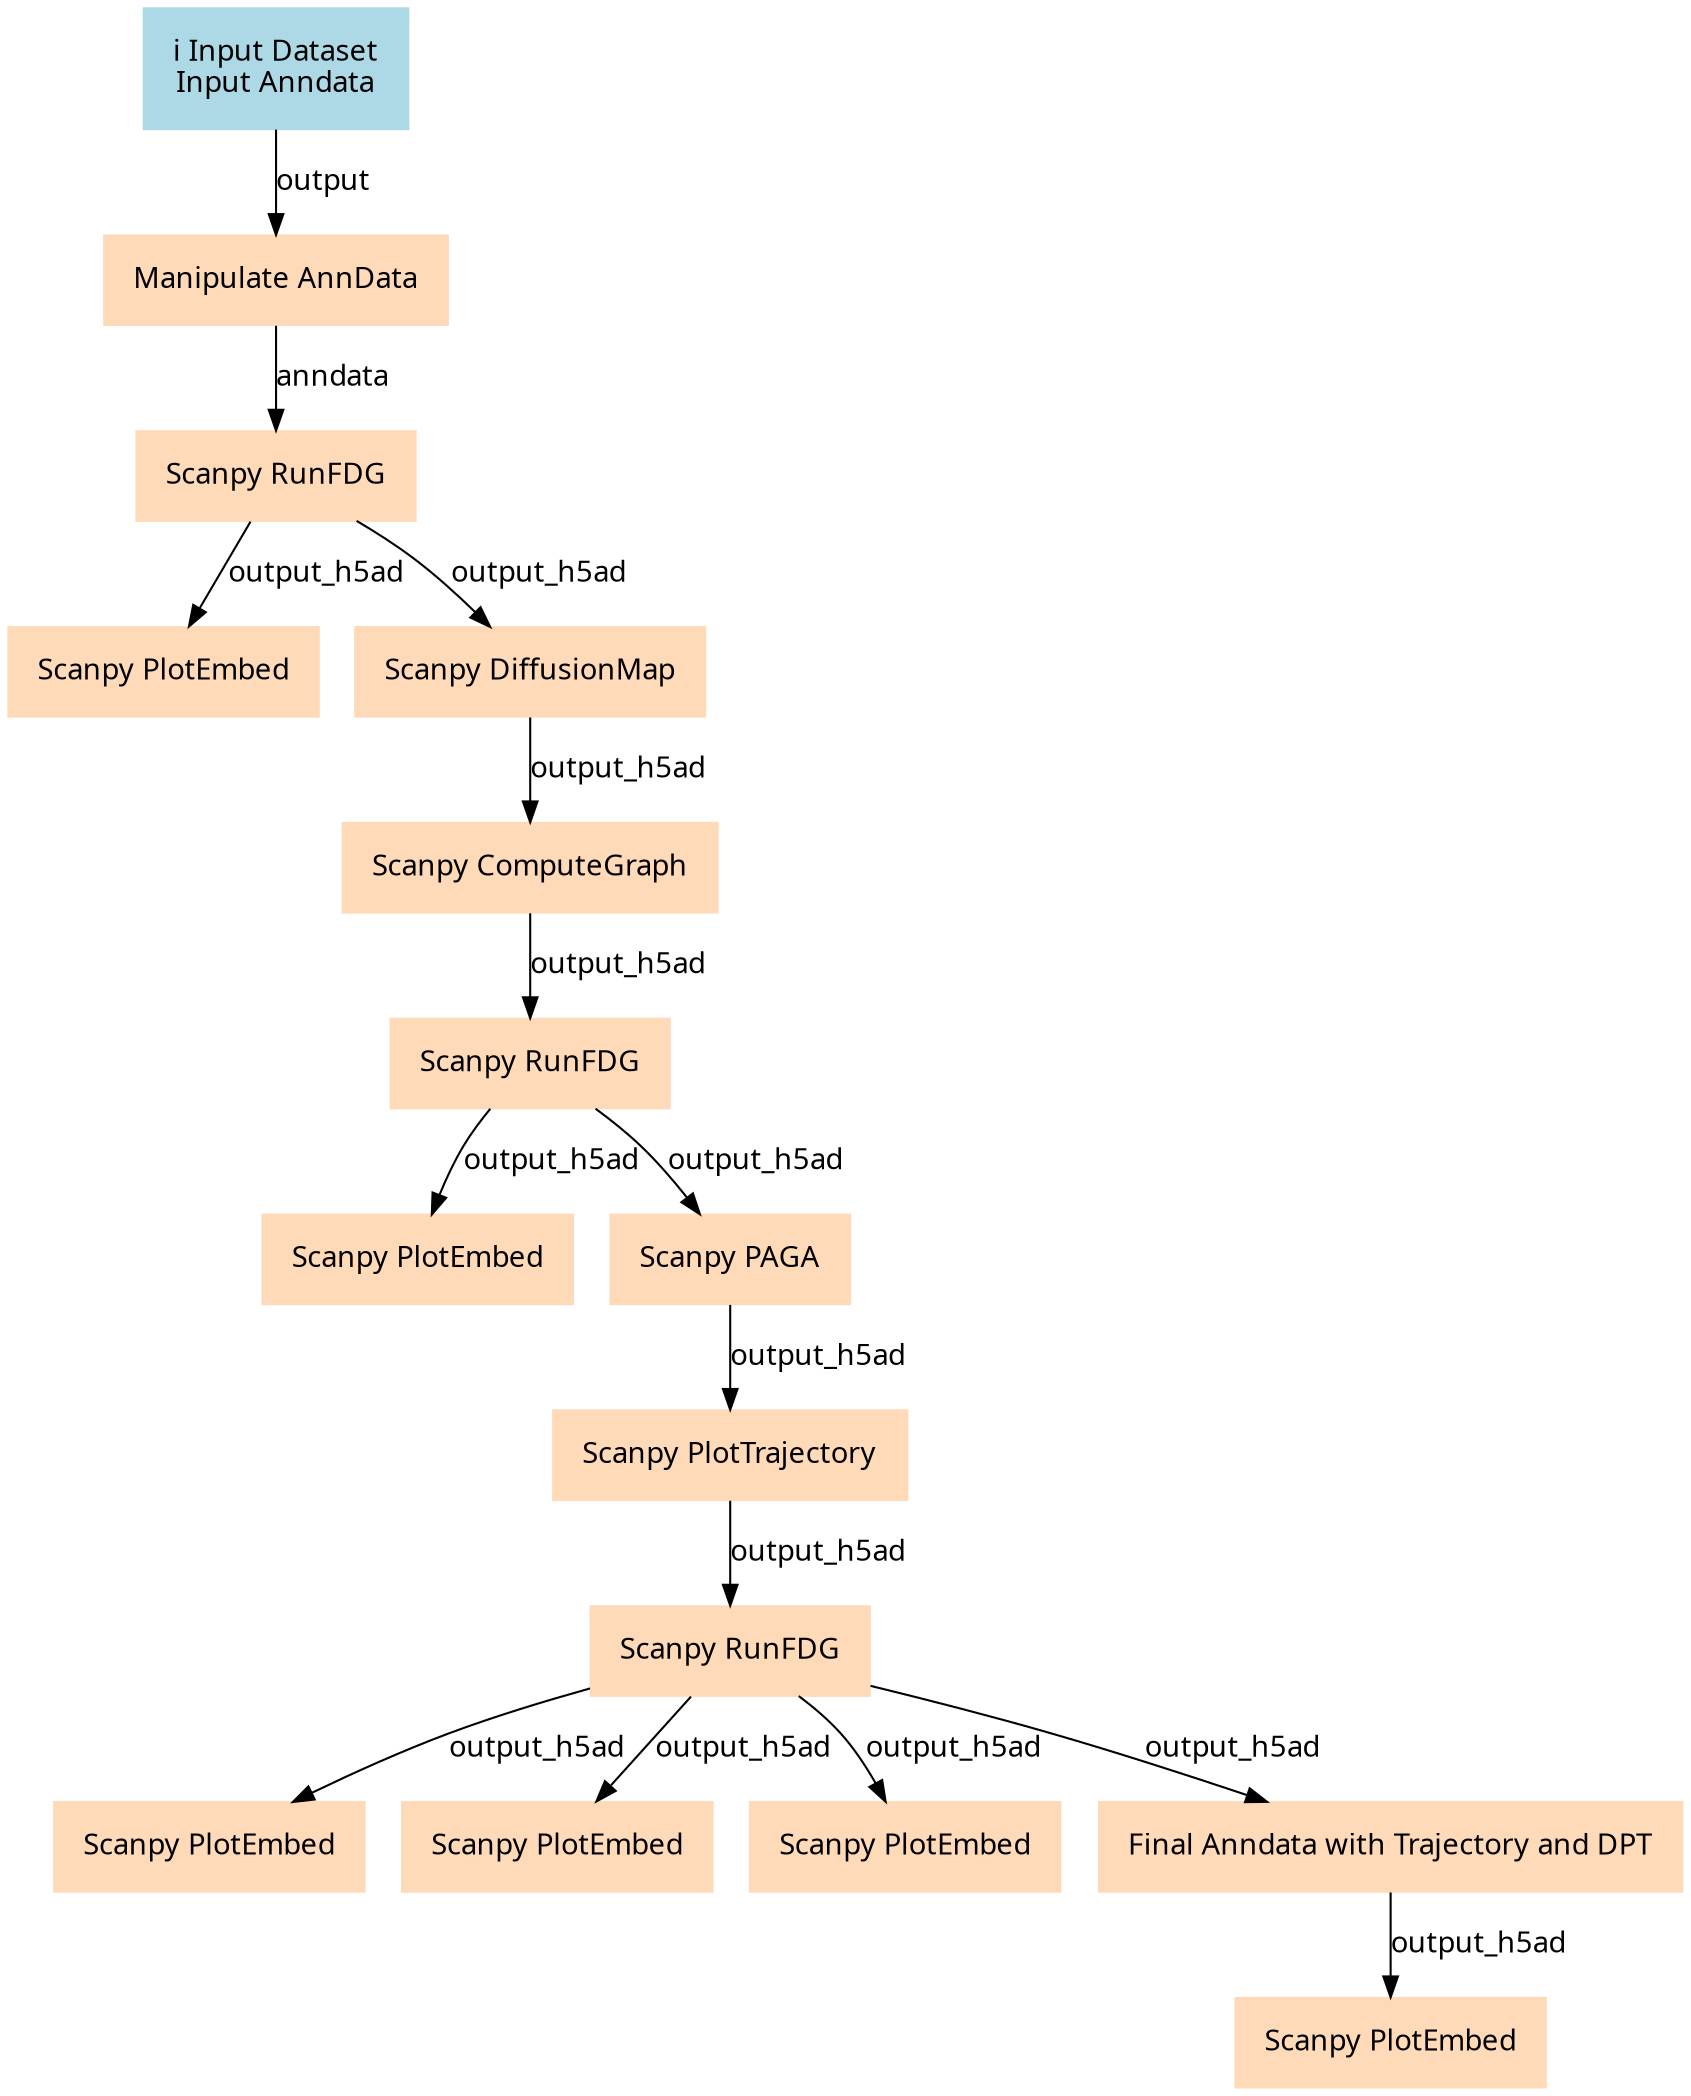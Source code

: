 digraph main {
  node [fontname="Atkinson Hyperlegible", shape=box, color=white,style=filled,color=peachpuff,margin="0.2,0.2"];
  edge [fontname="Atkinson Hyperlegible"];
  0[color=lightblue,label="ℹ️ Input Dataset\nInput Anndata"]
  1[label="Manipulate AnnData"]
  0 -> 1 [label="output"]
  2[label="Scanpy RunFDG"]
  1 -> 2 [label="anndata"]
  3[label="Scanpy PlotEmbed"]
  2 -> 3 [label="output_h5ad"]
  4[label="Scanpy DiffusionMap"]
  2 -> 4 [label="output_h5ad"]
  5[label="Scanpy ComputeGraph"]
  4 -> 5 [label="output_h5ad"]
  6[label="Scanpy RunFDG"]
  5 -> 6 [label="output_h5ad"]
  7[label="Scanpy PlotEmbed"]
  6 -> 7 [label="output_h5ad"]
  8[label="Scanpy PAGA"]
  6 -> 8 [label="output_h5ad"]
  9[label="Scanpy PlotTrajectory"]
  8 -> 9 [label="output_h5ad"]
  10[label="Scanpy RunFDG"]
  9 -> 10 [label="output_h5ad"]
  11[label="Scanpy PlotEmbed"]
  10 -> 11 [label="output_h5ad"]
  12[label="Scanpy PlotEmbed"]
  10 -> 12 [label="output_h5ad"]
  13[label="Scanpy PlotEmbed"]
  10 -> 13 [label="output_h5ad"]
  14[label="Final Anndata with Trajectory and DPT"]
  10 -> 14 [label="output_h5ad"]
  15[label="Scanpy PlotEmbed"]
  14 -> 15 [label="output_h5ad"]
}